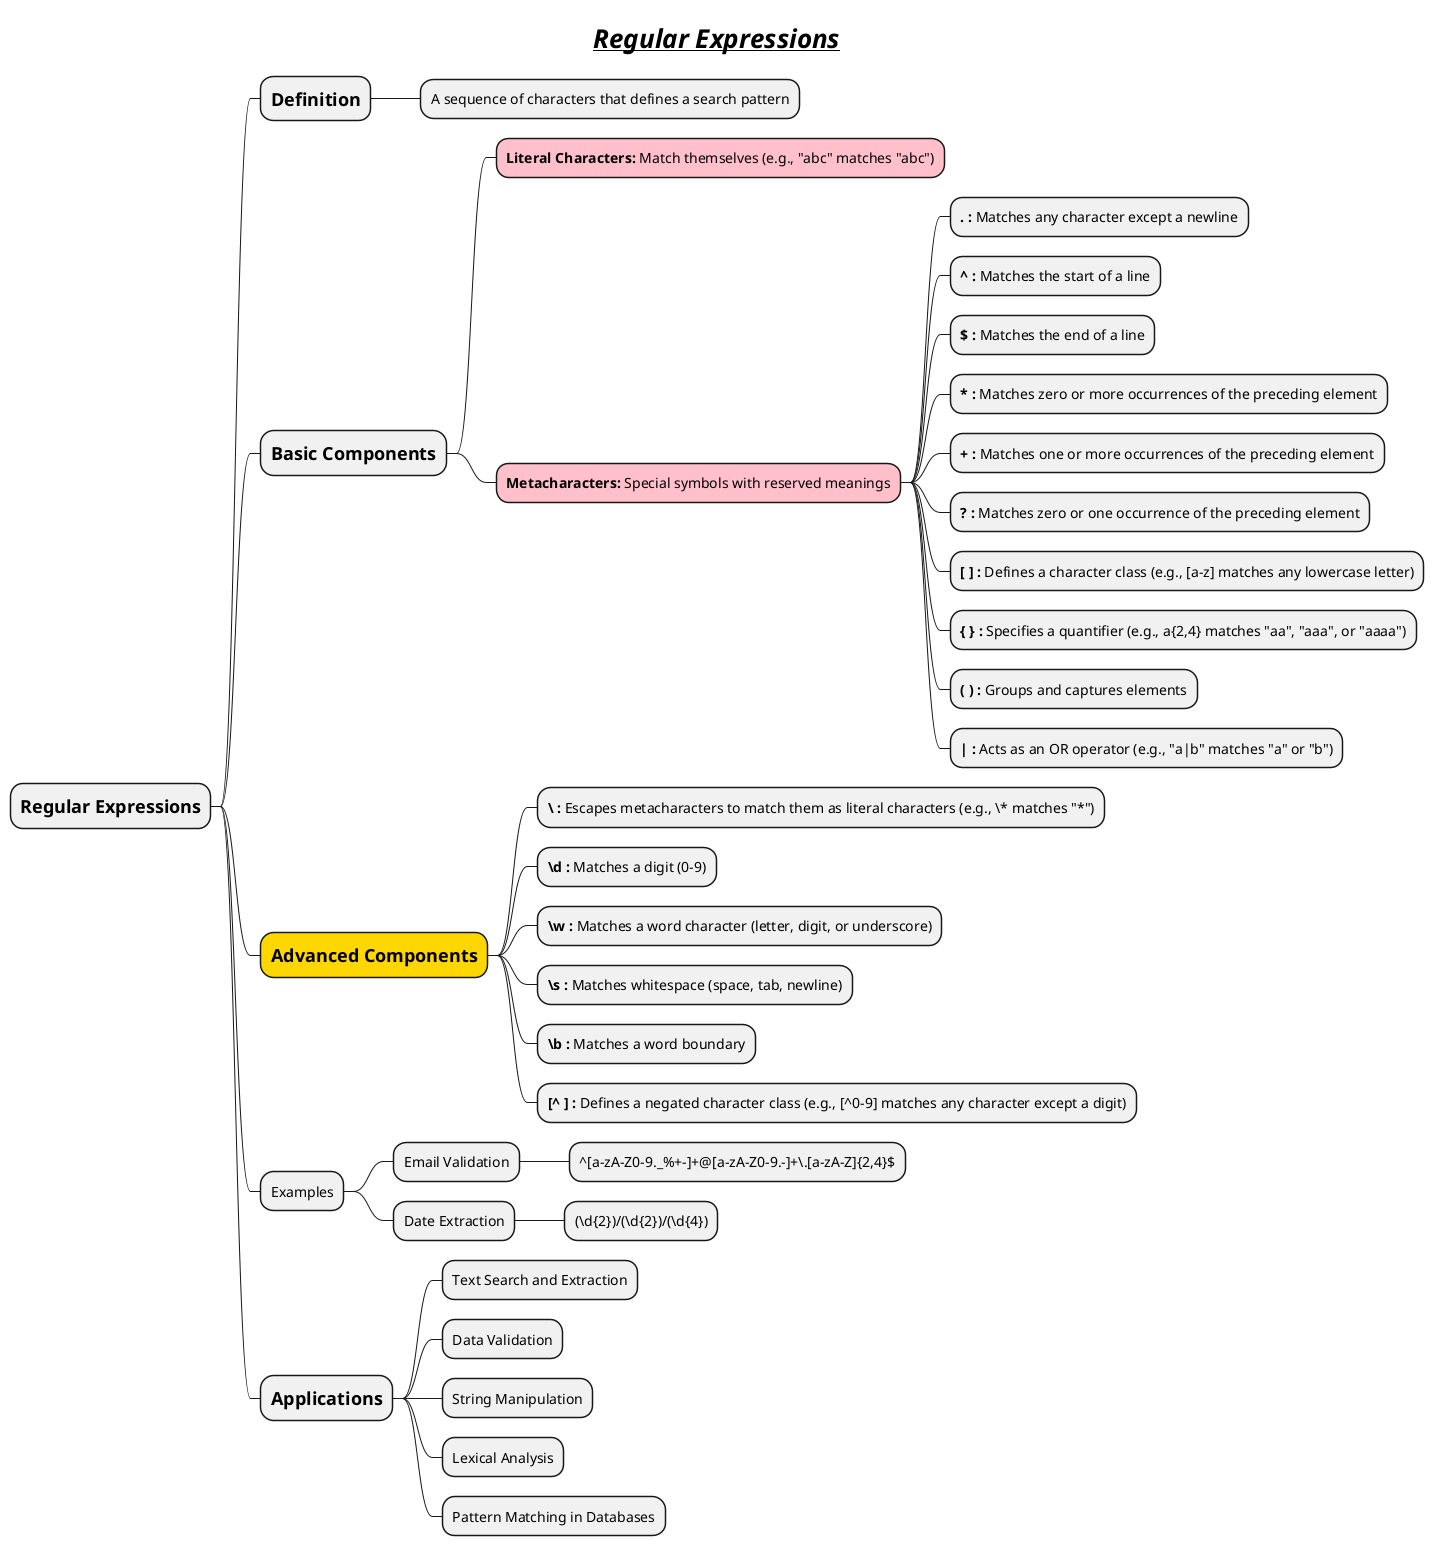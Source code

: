 @startmindmap
title = //__Regular Expressions__//

* =Regular Expressions
** =Definition
*** A sequence of characters that defines a search pattern
** =Basic Components
***[#pink] **Literal Characters:** Match themselves (e.g., "abc" matches "abc")
***[#pink] **Metacharacters:** Special symbols with reserved meanings
**** **. :** Matches any character except a newline
**** **^ :** Matches the start of a line
**** **$ :** Matches the end of a line
****  <b>* :</b> Matches zero or more occurrences of the preceding element
**** **+ :** Matches one or more occurrences of the preceding element
**** **? :** Matches zero or one occurrence of the preceding element
**** **[ ] :** Defines a character class (e.g., [a-z] matches any lowercase letter)
**** **{ } :** Specifies a quantifier (e.g., a{2,4} matches "aa", "aaa", or "aaaa")
**** **( ) :** Groups and captures elements
**** **| :** Acts as an OR operator (e.g., "a|b" matches "a" or "b")
**[#gold] =Advanced Components
*** **\ :** Escapes metacharacters to match them as literal characters (e.g., \* matches "*")
*** **\d :** Matches a digit (0-9)
*** **\w :** Matches a word character (letter, digit, or underscore)
*** **\s :** Matches whitespace (space, tab, newline)
*** **\b :** Matches a word boundary
*** **[^ ] :** Defines a negated character class (e.g., [^0-9] matches any character except a digit)
** Examples
*** Email Validation
**** ^[a-zA-Z0-9._%+-]+@[a-zA-Z0-9.-]+\.[a-zA-Z]{2,4}$
*** Date Extraction
**** (\d{2})/(\d{2})/(\d{4})
** =Applications
*** Text Search and Extraction
*** Data Validation
*** String Manipulation
*** Lexical Analysis
*** Pattern Matching in Databases
@endmindmap
